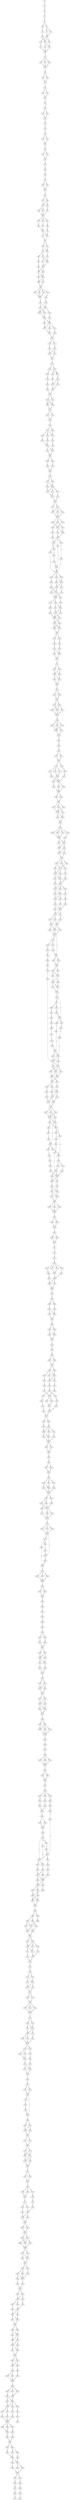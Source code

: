 strict digraph  {
	S0 -> S1 [ label = G ];
	S1 -> S2 [ label = A ];
	S2 -> S3 [ label = T ];
	S3 -> S4 [ label = C ];
	S4 -> S5 [ label = T ];
	S4 -> S6 [ label = C ];
	S5 -> S7 [ label = G ];
	S5 -> S8 [ label = A ];
	S6 -> S9 [ label = C ];
	S7 -> S10 [ label = A ];
	S8 -> S10 [ label = A ];
	S9 -> S11 [ label = C ];
	S10 -> S12 [ label = A ];
	S10 -> S13 [ label = G ];
	S10 -> S14 [ label = C ];
	S11 -> S12 [ label = A ];
	S12 -> S15 [ label = C ];
	S12 -> S16 [ label = A ];
	S13 -> S15 [ label = C ];
	S14 -> S17 [ label = T ];
	S15 -> S18 [ label = G ];
	S16 -> S18 [ label = G ];
	S17 -> S18 [ label = G ];
	S18 -> S19 [ label = G ];
	S19 -> S20 [ label = T ];
	S19 -> S21 [ label = C ];
	S19 -> S22 [ label = A ];
	S20 -> S23 [ label = G ];
	S21 -> S23 [ label = G ];
	S22 -> S23 [ label = G ];
	S23 -> S24 [ label = A ];
	S24 -> S25 [ label = A ];
	S24 -> S26 [ label = G ];
	S25 -> S27 [ label = T ];
	S26 -> S27 [ label = T ];
	S27 -> S28 [ label = T ];
	S28 -> S29 [ label = C ];
	S28 -> S30 [ label = T ];
	S29 -> S31 [ label = T ];
	S30 -> S31 [ label = T ];
	S31 -> S32 [ label = G ];
	S32 -> S33 [ label = G ];
	S33 -> S34 [ label = C ];
	S33 -> S35 [ label = T ];
	S34 -> S36 [ label = T ];
	S35 -> S36 [ label = T ];
	S36 -> S37 [ label = G ];
	S37 -> S38 [ label = G ];
	S38 -> S39 [ label = G ];
	S39 -> S40 [ label = T ];
	S39 -> S41 [ label = C ];
	S40 -> S42 [ label = C ];
	S41 -> S42 [ label = C ];
	S42 -> S43 [ label = T ];
	S43 -> S44 [ label = G ];
	S43 -> S45 [ label = A ];
	S44 -> S46 [ label = G ];
	S45 -> S46 [ label = G ];
	S46 -> S47 [ label = A ];
	S47 -> S48 [ label = G ];
	S48 -> S49 [ label = A ];
	S49 -> S50 [ label = A ];
	S50 -> S51 [ label = G ];
	S50 -> S52 [ label = A ];
	S51 -> S53 [ label = A ];
	S52 -> S53 [ label = A ];
	S53 -> S54 [ label = T ];
	S54 -> S55 [ label = C ];
	S54 -> S56 [ label = G ];
	S55 -> S57 [ label = C ];
	S56 -> S58 [ label = G ];
	S56 -> S57 [ label = C ];
	S57 -> S59 [ label = A ];
	S57 -> S60 [ label = G ];
	S58 -> S61 [ label = T ];
	S59 -> S62 [ label = C ];
	S60 -> S62 [ label = C ];
	S61 -> S62 [ label = C ];
	S62 -> S63 [ label = T ];
	S62 -> S64 [ label = A ];
	S62 -> S65 [ label = C ];
	S63 -> S66 [ label = C ];
	S64 -> S67 [ label = G ];
	S65 -> S68 [ label = T ];
	S66 -> S69 [ label = C ];
	S67 -> S69 [ label = C ];
	S68 -> S70 [ label = G ];
	S69 -> S71 [ label = A ];
	S69 -> S72 [ label = G ];
	S70 -> S71 [ label = A ];
	S71 -> S73 [ label = T ];
	S72 -> S73 [ label = T ];
	S73 -> S74 [ label = C ];
	S73 -> S75 [ label = T ];
	S74 -> S76 [ label = A ];
	S74 -> S77 [ label = T ];
	S75 -> S76 [ label = A ];
	S76 -> S78 [ label = G ];
	S77 -> S79 [ label = C ];
	S77 -> S80 [ label = T ];
	S78 -> S81 [ label = T ];
	S78 -> S82 [ label = C ];
	S79 -> S82 [ label = C ];
	S80 -> S83 [ label = G ];
	S81 -> S84 [ label = A ];
	S82 -> S84 [ label = A ];
	S83 -> S85 [ label = G ];
	S84 -> S86 [ label = A ];
	S84 -> S87 [ label = G ];
	S85 -> S87 [ label = G ];
	S86 -> S88 [ label = A ];
	S87 -> S88 [ label = A ];
	S87 -> S89 [ label = C ];
	S88 -> S90 [ label = G ];
	S88 -> S91 [ label = C ];
	S89 -> S90 [ label = G ];
	S90 -> S92 [ label = A ];
	S91 -> S92 [ label = A ];
	S92 -> S93 [ label = T ];
	S92 -> S94 [ label = A ];
	S92 -> S95 [ label = G ];
	S92 -> S96 [ label = C ];
	S93 -> S97 [ label = G ];
	S94 -> S97 [ label = G ];
	S95 -> S97 [ label = G ];
	S96 -> S98 [ label = C ];
	S97 -> S99 [ label = G ];
	S98 -> S100 [ label = A ];
	S99 -> S101 [ label = C ];
	S99 -> S102 [ label = T ];
	S100 -> S102 [ label = T ];
	S101 -> S103 [ label = G ];
	S101 -> S104 [ label = A ];
	S102 -> S105 [ label = C ];
	S102 -> S103 [ label = G ];
	S103 -> S106 [ label = G ];
	S104 -> S106 [ label = G ];
	S105 -> S107 [ label = C ];
	S106 -> S108 [ label = C ];
	S106 -> S109 [ label = A ];
	S107 -> S108 [ label = C ];
	S108 -> S110 [ label = C ];
	S108 -> S111 [ label = T ];
	S108 -> S112 [ label = A ];
	S109 -> S111 [ label = T ];
	S110 -> S113 [ label = A ];
	S111 -> S113 [ label = A ];
	S112 -> S114 [ label = G ];
	S113 -> S115 [ label = C ];
	S114 -> S115 [ label = C ];
	S115 -> S116 [ label = A ];
	S115 -> S117 [ label = C ];
	S116 -> S118 [ label = T ];
	S117 -> S119 [ label = A ];
	S118 -> S120 [ label = C ];
	S119 -> S121 [ label = G ];
	S119 -> S120 [ label = C ];
	S120 -> S122 [ label = C ];
	S121 -> S122 [ label = C ];
	S122 -> S123 [ label = T ];
	S123 -> S124 [ label = C ];
	S123 -> S125 [ label = G ];
	S124 -> S126 [ label = A ];
	S124 -> S127 [ label = C ];
	S125 -> S127 [ label = C ];
	S125 -> S128 [ label = G ];
	S126 -> S129 [ label = A ];
	S127 -> S130 [ label = G ];
	S128 -> S131 [ label = C ];
	S129 -> S132 [ label = C ];
	S130 -> S133 [ label = G ];
	S130 -> S134 [ label = T ];
	S131 -> S134 [ label = T ];
	S132 -> S135 [ label = A ];
	S133 -> S136 [ label = G ];
	S134 -> S136 [ label = G ];
	S135 -> S137 [ label = T ];
	S136 -> S137 [ label = T ];
	S137 -> S138 [ label = C ];
	S137 -> S139 [ label = G ];
	S138 -> S140 [ label = C ];
	S138 -> S141 [ label = G ];
	S139 -> S141 [ label = G ];
	S139 -> S140 [ label = C ];
	S140 -> S142 [ label = A ];
	S141 -> S142 [ label = A ];
	S142 -> S143 [ label = G ];
	S142 -> S144 [ label = T ];
	S143 -> S145 [ label = C ];
	S144 -> S145 [ label = C ];
	S145 -> S146 [ label = T ];
	S146 -> S147 [ label = C ];
	S146 -> S148 [ label = G ];
	S147 -> S149 [ label = T ];
	S147 -> S150 [ label = A ];
	S147 -> S151 [ label = C ];
	S148 -> S151 [ label = C ];
	S149 -> S152 [ label = C ];
	S150 -> S153 [ label = G ];
	S151 -> S154 [ label = A ];
	S152 -> S155 [ label = C ];
	S153 -> S155 [ label = C ];
	S154 -> S156 [ label = G ];
	S155 -> S157 [ label = G ];
	S155 -> S158 [ label = A ];
	S156 -> S157 [ label = G ];
	S157 -> S159 [ label = A ];
	S158 -> S159 [ label = A ];
	S159 -> S160 [ label = C ];
	S159 -> S161 [ label = T ];
	S160 -> S162 [ label = T ];
	S161 -> S163 [ label = G ];
	S162 -> S164 [ label = G ];
	S163 -> S164 [ label = G ];
	S164 -> S165 [ label = G ];
	S165 -> S166 [ label = A ];
	S165 -> S167 [ label = G ];
	S166 -> S168 [ label = A ];
	S167 -> S169 [ label = C ];
	S167 -> S168 [ label = A ];
	S168 -> S170 [ label = C ];
	S168 -> S171 [ label = G ];
	S168 -> S172 [ label = A ];
	S169 -> S172 [ label = A ];
	S170 -> S173 [ label = G ];
	S171 -> S174 [ label = A ];
	S172 -> S173 [ label = G ];
	S173 -> S175 [ label = G ];
	S174 -> S175 [ label = G ];
	S175 -> S176 [ label = C ];
	S175 -> S177 [ label = A ];
	S176 -> S178 [ label = G ];
	S176 -> S179 [ label = C ];
	S176 -> S180 [ label = A ];
	S177 -> S179 [ label = C ];
	S178 -> S181 [ label = A ];
	S179 -> S181 [ label = A ];
	S180 -> S181 [ label = A ];
	S181 -> S182 [ label = C ];
	S181 -> S183 [ label = G ];
	S181 -> S184 [ label = T ];
	S182 -> S185 [ label = G ];
	S183 -> S186 [ label = C ];
	S183 -> S187 [ label = T ];
	S184 -> S185 [ label = G ];
	S185 -> S188 [ label = T ];
	S185 -> S189 [ label = C ];
	S186 -> S190 [ label = A ];
	S187 -> S189 [ label = C ];
	S188 -> S191 [ label = C ];
	S189 -> S191 [ label = C ];
	S190 -> S192 [ label = G ];
	S191 -> S193 [ label = G ];
	S191 -> S194 [ label = C ];
	S191 -> S195 [ label = A ];
	S192 -> S194 [ label = C ];
	S193 -> S196 [ label = C ];
	S194 -> S197 [ label = T ];
	S194 -> S198 [ label = G ];
	S195 -> S199 [ label = A ];
	S196 -> S200 [ label = G ];
	S197 -> S201 [ label = C ];
	S198 -> S200 [ label = G ];
	S199 -> S200 [ label = G ];
	S200 -> S202 [ label = A ];
	S200 -> S203 [ label = G ];
	S200 -> S204 [ label = T ];
	S201 -> S205 [ label = C ];
	S202 -> S206 [ label = G ];
	S203 -> S207 [ label = T ];
	S204 -> S207 [ label = T ];
	S204 -> S208 [ label = C ];
	S205 -> S196 [ label = C ];
	S206 -> S209 [ label = C ];
	S207 -> S210 [ label = G ];
	S207 -> S211 [ label = T ];
	S208 -> S210 [ label = G ];
	S209 -> S212 [ label = G ];
	S210 -> S212 [ label = G ];
	S210 -> S213 [ label = T ];
	S211 -> S214 [ label = A ];
	S212 -> S215 [ label = T ];
	S212 -> S216 [ label = C ];
	S213 -> S215 [ label = T ];
	S214 -> S215 [ label = T ];
	S215 -> S217 [ label = G ];
	S215 -> S218 [ label = T ];
	S216 -> S219 [ label = C ];
	S217 -> S220 [ label = A ];
	S218 -> S221 [ label = G ];
	S218 -> S222 [ label = C ];
	S219 -> S222 [ label = C ];
	S220 -> S223 [ label = C ];
	S221 -> S224 [ label = A ];
	S222 -> S225 [ label = G ];
	S222 -> S224 [ label = A ];
	S223 -> S226 [ label = G ];
	S224 -> S227 [ label = A ];
	S224 -> S226 [ label = G ];
	S225 -> S226 [ label = G ];
	S226 -> S228 [ label = C ];
	S226 -> S229 [ label = T ];
	S227 -> S228 [ label = C ];
	S228 -> S230 [ label = T ];
	S228 -> S231 [ label = A ];
	S229 -> S231 [ label = A ];
	S229 -> S230 [ label = T ];
	S230 -> S232 [ label = C ];
	S231 -> S232 [ label = C ];
	S232 -> S233 [ label = C ];
	S232 -> S234 [ label = G ];
	S233 -> S235 [ label = C ];
	S234 -> S236 [ label = G ];
	S235 -> S237 [ label = C ];
	S236 -> S238 [ label = G ];
	S237 -> S239 [ label = T ];
	S237 -> S240 [ label = A ];
	S238 -> S239 [ label = T ];
	S239 -> S241 [ label = T ];
	S240 -> S241 [ label = T ];
	S241 -> S242 [ label = C ];
	S242 -> S243 [ label = A ];
	S242 -> S244 [ label = C ];
	S243 -> S245 [ label = G ];
	S244 -> S246 [ label = A ];
	S244 -> S245 [ label = G ];
	S245 -> S247 [ label = C ];
	S245 -> S248 [ label = T ];
	S246 -> S247 [ label = C ];
	S247 -> S249 [ label = C ];
	S248 -> S249 [ label = C ];
	S249 -> S250 [ label = T ];
	S250 -> S251 [ label = G ];
	S250 -> S252 [ label = T ];
	S251 -> S253 [ label = G ];
	S252 -> S253 [ label = G ];
	S253 -> S254 [ label = G ];
	S253 -> S255 [ label = A ];
	S254 -> S256 [ label = C ];
	S254 -> S257 [ label = G ];
	S254 -> S258 [ label = T ];
	S255 -> S256 [ label = C ];
	S256 -> S259 [ label = G ];
	S257 -> S259 [ label = G ];
	S258 -> S259 [ label = G ];
	S259 -> S260 [ label = G ];
	S260 -> S261 [ label = A ];
	S260 -> S262 [ label = G ];
	S260 -> S263 [ label = T ];
	S261 -> S264 [ label = G ];
	S262 -> S264 [ label = G ];
	S262 -> S265 [ label = C ];
	S263 -> S264 [ label = G ];
	S264 -> S266 [ label = A ];
	S265 -> S266 [ label = A ];
	S266 -> S267 [ label = G ];
	S267 -> S268 [ label = G ];
	S268 -> S269 [ label = A ];
	S269 -> S270 [ label = A ];
	S269 -> S271 [ label = C ];
	S270 -> S272 [ label = A ];
	S271 -> S272 [ label = A ];
	S272 -> S273 [ label = C ];
	S272 -> S274 [ label = A ];
	S273 -> S275 [ label = C ];
	S273 -> S276 [ label = T ];
	S273 -> S277 [ label = A ];
	S274 -> S278 [ label = G ];
	S275 -> S279 [ label = C ];
	S276 -> S280 [ label = G ];
	S277 -> S280 [ label = G ];
	S278 -> S281 [ label = A ];
	S279 -> S282 [ label = A ];
	S280 -> S282 [ label = A ];
	S280 -> S283 [ label = C ];
	S281 -> S282 [ label = A ];
	S282 -> S284 [ label = G ];
	S282 -> S285 [ label = T ];
	S283 -> S286 [ label = C ];
	S284 -> S287 [ label = T ];
	S285 -> S287 [ label = T ];
	S286 -> S287 [ label = T ];
	S287 -> S288 [ label = T ];
	S287 -> S289 [ label = A ];
	S288 -> S290 [ label = C ];
	S289 -> S290 [ label = C ];
	S290 -> S291 [ label = T ];
	S290 -> S292 [ label = G ];
	S290 -> S293 [ label = A ];
	S291 -> S294 [ label = C ];
	S292 -> S294 [ label = C ];
	S293 -> S294 [ label = C ];
	S293 -> S295 [ label = G ];
	S294 -> S296 [ label = G ];
	S294 -> S297 [ label = C ];
	S295 -> S297 [ label = C ];
	S296 -> S298 [ label = C ];
	S297 -> S298 [ label = C ];
	S298 -> S299 [ label = T ];
	S299 -> S300 [ label = T ];
	S299 -> S301 [ label = C ];
	S299 -> S302 [ label = A ];
	S299 -> S303 [ label = G ];
	S300 -> S304 [ label = C ];
	S301 -> S304 [ label = C ];
	S302 -> S305 [ label = T ];
	S303 -> S304 [ label = C ];
	S304 -> S306 [ label = A ];
	S304 -> S307 [ label = G ];
	S305 -> S306 [ label = A ];
	S306 -> S308 [ label = G ];
	S306 -> S309 [ label = C ];
	S307 -> S309 [ label = C ];
	S308 -> S310 [ label = G ];
	S308 -> S311 [ label = C ];
	S309 -> S311 [ label = C ];
	S310 -> S312 [ label = T ];
	S311 -> S312 [ label = T ];
	S312 -> S313 [ label = C ];
	S312 -> S314 [ label = G ];
	S312 -> S315 [ label = A ];
	S313 -> S316 [ label = C ];
	S313 -> S317 [ label = A ];
	S314 -> S318 [ label = G ];
	S315 -> S317 [ label = A ];
	S316 -> S319 [ label = G ];
	S317 -> S319 [ label = G ];
	S317 -> S320 [ label = C ];
	S318 -> S321 [ label = A ];
	S319 -> S322 [ label = C ];
	S319 -> S323 [ label = A ];
	S320 -> S323 [ label = A ];
	S321 -> S324 [ label = G ];
	S322 -> S325 [ label = A ];
	S323 -> S326 [ label = G ];
	S324 -> S326 [ label = G ];
	S325 -> S327 [ label = A ];
	S326 -> S327 [ label = A ];
	S326 -> S328 [ label = G ];
	S326 -> S329 [ label = C ];
	S327 -> S330 [ label = G ];
	S327 -> S331 [ label = C ];
	S328 -> S331 [ label = C ];
	S329 -> S332 [ label = A ];
	S330 -> S333 [ label = G ];
	S331 -> S333 [ label = G ];
	S331 -> S334 [ label = A ];
	S332 -> S335 [ label = C ];
	S333 -> S336 [ label = A ];
	S334 -> S337 [ label = G ];
	S335 -> S338 [ label = C ];
	S336 -> S339 [ label = C ];
	S336 -> S340 [ label = G ];
	S337 -> S339 [ label = C ];
	S338 -> S339 [ label = C ];
	S339 -> S341 [ label = G ];
	S339 -> S342 [ label = A ];
	S340 -> S342 [ label = A ];
	S341 -> S343 [ label = G ];
	S342 -> S344 [ label = C ];
	S342 -> S345 [ label = T ];
	S343 -> S346 [ label = G ];
	S344 -> S347 [ label = C ];
	S345 -> S347 [ label = C ];
	S345 -> S346 [ label = G ];
	S346 -> S348 [ label = C ];
	S346 -> S349 [ label = G ];
	S347 -> S349 [ label = G ];
	S347 -> S350 [ label = T ];
	S348 -> S351 [ label = C ];
	S349 -> S351 [ label = C ];
	S350 -> S351 [ label = C ];
	S351 -> S352 [ label = C ];
	S351 -> S353 [ label = C ];
	S352 -> S354 [ label = C ];
	S352 -> S355 [ label = T ];
	S353 -> S356 [ label = A ];
	S353 -> S357 [ label = G ];
	S354 -> S358 [ label = T ];
	S355 -> S359 [ label = C ];
	S356 -> S360 [ label = G ];
	S357 -> S360 [ label = G ];
	S358 -> S353 [ label = C ];
	S359 -> S361 [ label = C ];
	S360 -> S362 [ label = C ];
	S360 -> S363 [ label = A ];
	S361 -> S364 [ label = C ];
	S362 -> S365 [ label = A ];
	S362 -> S366 [ label = G ];
	S363 -> S365 [ label = A ];
	S364 -> S367 [ label = C ];
	S365 -> S368 [ label = C ];
	S365 -> S369 [ label = A ];
	S366 -> S369 [ label = A ];
	S367 -> S370 [ label = T ];
	S368 -> S371 [ label = G ];
	S369 -> S372 [ label = C ];
	S369 -> S371 [ label = G ];
	S370 -> S373 [ label = C ];
	S371 -> S374 [ label = C ];
	S372 -> S374 [ label = C ];
	S373 -> S375 [ label = C ];
	S374 -> S376 [ label = T ];
	S375 -> S377 [ label = C ];
	S375 -> S378 [ label = T ];
	S376 -> S379 [ label = G ];
	S376 -> S380 [ label = G ];
	S377 -> S381 [ label = C ];
	S377 -> S382 [ label = G ];
	S377 -> S383 [ label = A ];
	S378 -> S382 [ label = G ];
	S379 -> S384 [ label = G ];
	S379 -> S385 [ label = G ];
	S380 -> S386 [ label = C ];
	S380 -> S387 [ label = G ];
	S381 -> S388 [ label = T ];
	S382 -> S389 [ label = C ];
	S382 -> S388 [ label = T ];
	S383 -> S389 [ label = C ];
	S384 -> S390 [ label = A ];
	S385 -> S391 [ label = G ];
	S386 -> S392 [ label = G ];
	S387 -> S393 [ label = A ];
	S388 -> S394 [ label = G ];
	S389 -> S395 [ label = C ];
	S389 -> S394 [ label = G ];
	S390 -> S380 [ label = G ];
	S391 -> S396 [ label = T ];
	S392 -> S397 [ label = C ];
	S393 -> S398 [ label = A ];
	S394 -> S399 [ label = G ];
	S394 -> S400 [ label = T ];
	S395 -> S401 [ label = A ];
	S396 -> S402 [ label = G ];
	S397 -> S403 [ label = T ];
	S397 -> S404 [ label = A ];
	S398 -> S404 [ label = A ];
	S399 -> S405 [ label = G ];
	S400 -> S406 [ label = T ];
	S400 -> S407 [ label = C ];
	S401 -> S407 [ label = C ];
	S402 -> S408 [ label = C ];
	S403 -> S375 [ label = C ];
	S404 -> S409 [ label = G ];
	S404 -> S375 [ label = C ];
	S405 -> S410 [ label = G ];
	S406 -> S411 [ label = C ];
	S407 -> S411 [ label = C ];
	S407 -> S412 [ label = A ];
	S408 -> S413 [ label = C ];
	S409 -> S377 [ label = C ];
	S410 -> S414 [ label = G ];
	S411 -> S414 [ label = G ];
	S411 -> S415 [ label = C ];
	S412 -> S415 [ label = C ];
	S413 -> S416 [ label = A ];
	S414 -> S417 [ label = C ];
	S415 -> S417 [ label = C ];
	S416 -> S418 [ label = C ];
	S417 -> S419 [ label = C ];
	S417 -> S420 [ label = G ];
	S417 -> S421 [ label = T ];
	S418 -> S397 [ label = C ];
	S419 -> S422 [ label = G ];
	S419 -> S423 [ label = A ];
	S420 -> S422 [ label = G ];
	S421 -> S422 [ label = G ];
	S422 -> S424 [ label = A ];
	S422 -> S425 [ label = G ];
	S423 -> S425 [ label = G ];
	S424 -> S426 [ label = C ];
	S424 -> S427 [ label = T ];
	S425 -> S428 [ label = C ];
	S425 -> S427 [ label = T ];
	S426 -> S429 [ label = G ];
	S427 -> S430 [ label = T ];
	S427 -> S431 [ label = A ];
	S428 -> S432 [ label = C ];
	S428 -> S433 [ label = G ];
	S429 -> S434 [ label = C ];
	S430 -> S435 [ label = C ];
	S431 -> S436 [ label = G ];
	S432 -> S437 [ label = A ];
	S433 -> S436 [ label = G ];
	S434 -> S428 [ label = C ];
	S435 -> S438 [ label = G ];
	S436 -> S439 [ label = C ];
	S437 -> S440 [ label = T ];
	S438 -> S441 [ label = A ];
	S439 -> S442 [ label = T ];
	S439 -> S443 [ label = C ];
	S440 -> S444 [ label = G ];
	S441 -> S445 [ label = T ];
	S442 -> S446 [ label = C ];
	S443 -> S445 [ label = T ];
	S444 -> S447 [ label = G ];
	S445 -> S448 [ label = G ];
	S445 -> S449 [ label = C ];
	S446 -> S449 [ label = C ];
	S447 -> S449 [ label = C ];
	S448 -> S450 [ label = G ];
	S449 -> S450 [ label = G ];
	S449 -> S451 [ label = T ];
	S450 -> S452 [ label = G ];
	S451 -> S453 [ label = C ];
	S452 -> S454 [ label = C ];
	S452 -> S455 [ label = A ];
	S453 -> S454 [ label = C ];
	S454 -> S456 [ label = C ];
	S455 -> S457 [ label = A ];
	S455 -> S456 [ label = C ];
	S456 -> S458 [ label = T ];
	S457 -> S458 [ label = T ];
	S458 -> S459 [ label = G ];
	S458 -> S460 [ label = C ];
	S458 -> S461 [ label = T ];
	S459 -> S462 [ label = C ];
	S460 -> S462 [ label = C ];
	S461 -> S462 [ label = C ];
	S462 -> S463 [ label = C ];
	S463 -> S464 [ label = C ];
	S463 -> S465 [ label = T ];
	S464 -> S466 [ label = T ];
	S465 -> S466 [ label = T ];
	S466 -> S467 [ label = T ];
	S467 -> S468 [ label = T ];
	S467 -> S469 [ label = C ];
	S468 -> S470 [ label = T ];
	S469 -> S470 [ label = T ];
	S470 -> S471 [ label = C ];
	S471 -> S472 [ label = C ];
	S472 -> S473 [ label = A ];
	S473 -> S474 [ label = C ];
	S474 -> S475 [ label = C ];
	S474 -> S476 [ label = G ];
	S474 -> S477 [ label = A ];
	S474 -> S478 [ label = T ];
	S475 -> S479 [ label = C ];
	S476 -> S480 [ label = G ];
	S477 -> S479 [ label = C ];
	S478 -> S481 [ label = T ];
	S479 -> S482 [ label = G ];
	S480 -> S483 [ label = C ];
	S481 -> S482 [ label = G ];
	S482 -> S484 [ label = C ];
	S482 -> S485 [ label = G ];
	S483 -> S485 [ label = G ];
	S484 -> S486 [ label = G ];
	S485 -> S486 [ label = G ];
	S486 -> S487 [ label = A ];
	S487 -> S488 [ label = C ];
	S488 -> S489 [ label = C ];
	S488 -> S490 [ label = A ];
	S489 -> S491 [ label = A ];
	S490 -> S492 [ label = G ];
	S491 -> S493 [ label = G ];
	S491 -> S494 [ label = A ];
	S492 -> S494 [ label = A ];
	S493 -> S495 [ label = G ];
	S494 -> S495 [ label = G ];
	S495 -> S496 [ label = A ];
	S496 -> S497 [ label = C ];
	S496 -> S498 [ label = T ];
	S497 -> S499 [ label = A ];
	S497 -> S500 [ label = C ];
	S498 -> S500 [ label = C ];
	S499 -> S501 [ label = A ];
	S500 -> S501 [ label = A ];
	S501 -> S502 [ label = C ];
	S502 -> S503 [ label = G ];
	S503 -> S504 [ label = A ];
	S504 -> S505 [ label = C ];
	S504 -> S506 [ label = T ];
	S505 -> S507 [ label = C ];
	S506 -> S507 [ label = C ];
	S507 -> S508 [ label = G ];
	S507 -> S509 [ label = T ];
	S508 -> S510 [ label = G ];
	S509 -> S510 [ label = G ];
	S509 -> S511 [ label = T ];
	S509 -> S512 [ label = C ];
	S510 -> S513 [ label = A ];
	S510 -> S514 [ label = G ];
	S511 -> S513 [ label = A ];
	S512 -> S515 [ label = C ];
	S513 -> S516 [ label = A ];
	S514 -> S517 [ label = C ];
	S515 -> S518 [ label = G ];
	S516 -> S519 [ label = A ];
	S517 -> S520 [ label = C ];
	S518 -> S521 [ label = T ];
	S519 -> S522 [ label = A ];
	S519 -> S523 [ label = T ];
	S520 -> S524 [ label = G ];
	S521 -> S524 [ label = G ];
	S522 -> S525 [ label = A ];
	S523 -> S526 [ label = C ];
	S524 -> S527 [ label = T ];
	S524 -> S528 [ label = G ];
	S525 -> S529 [ label = C ];
	S526 -> S530 [ label = A ];
	S527 -> S531 [ label = G ];
	S528 -> S531 [ label = G ];
	S529 -> S532 [ label = G ];
	S530 -> S533 [ label = A ];
	S531 -> S532 [ label = G ];
	S532 -> S534 [ label = A ];
	S533 -> S534 [ label = A ];
	S534 -> S535 [ label = C ];
	S534 -> S536 [ label = T ];
	S535 -> S537 [ label = A ];
	S536 -> S538 [ label = G ];
	S537 -> S539 [ label = C ];
	S537 -> S540 [ label = T ];
	S537 -> S541 [ label = A ];
	S538 -> S540 [ label = T ];
	S539 -> S542 [ label = C ];
	S540 -> S542 [ label = C ];
	S540 -> S543 [ label = A ];
	S541 -> S544 [ label = G ];
	S542 -> S545 [ label = A ];
	S543 -> S545 [ label = A ];
	S544 -> S545 [ label = A ];
	S545 -> S546 [ label = G ];
	S545 -> S547 [ label = A ];
	S546 -> S548 [ label = C ];
	S547 -> S548 [ label = C ];
	S548 -> S549 [ label = T ];
	S549 -> S550 [ label = G ];
	S550 -> S551 [ label = C ];
	S550 -> S552 [ label = T ];
	S551 -> S553 [ label = G ];
	S552 -> S553 [ label = G ];
	S553 -> S554 [ label = C ];
	S554 -> S555 [ label = C ];
	S554 -> S556 [ label = G ];
	S554 -> S557 [ label = A ];
	S555 -> S558 [ label = A ];
	S555 -> S559 [ label = C ];
	S556 -> S560 [ label = G ];
	S557 -> S558 [ label = A ];
	S558 -> S561 [ label = A ];
	S559 -> S561 [ label = A ];
	S560 -> S561 [ label = A ];
	S561 -> S562 [ label = G ];
	S561 -> S563 [ label = C ];
	S562 -> S564 [ label = C ];
	S562 -> S565 [ label = A ];
	S563 -> S566 [ label = T ];
	S564 -> S567 [ label = A ];
	S564 -> S568 [ label = T ];
	S565 -> S567 [ label = A ];
	S566 -> S567 [ label = A ];
	S567 -> S569 [ label = C ];
	S567 -> S570 [ label = T ];
	S568 -> S571 [ label = G ];
	S569 -> S572 [ label = C ];
	S570 -> S572 [ label = C ];
	S571 -> S572 [ label = C ];
	S572 -> S573 [ label = T ];
	S573 -> S574 [ label = C ];
	S573 -> S575 [ label = T ];
	S573 -> S576 [ label = G ];
	S574 -> S577 [ label = T ];
	S575 -> S577 [ label = T ];
	S576 -> S577 [ label = T ];
	S577 -> S578 [ label = C ];
	S577 -> S579 [ label = C ];
	S578 -> S580 [ label = C ];
	S578 -> S581 [ label = T ];
	S579 -> S582 [ label = A ];
	S580 -> S583 [ label = G ];
	S581 -> S584 [ label = G ];
	S582 -> S584 [ label = G ];
	S583 -> S579 [ label = C ];
	S584 -> S585 [ label = G ];
	S585 -> S586 [ label = T ];
	S585 -> S587 [ label = C ];
	S585 -> S588 [ label = A ];
	S586 -> S589 [ label = G ];
	S587 -> S589 [ label = G ];
	S588 -> S589 [ label = G ];
	S589 -> S590 [ label = G ];
	S590 -> S591 [ label = C ];
	S590 -> S592 [ label = T ];
	S591 -> S593 [ label = T ];
	S592 -> S593 [ label = T ];
	S593 -> S594 [ label = G ];
	S594 -> S595 [ label = G ];
	S595 -> S596 [ label = T ];
	S596 -> S597 [ label = G ];
	S597 -> S598 [ label = G ];
	S598 -> S599 [ label = T ];
	S599 -> S600 [ label = T ];
	S600 -> S601 [ label = C ];
	S600 -> S602 [ label = T ];
	S601 -> S603 [ label = A ];
	S602 -> S604 [ label = G ];
	S603 -> S605 [ label = G ];
	S604 -> S605 [ label = G ];
	S605 -> S606 [ label = C ];
	S605 -> S607 [ label = T ];
	S606 -> S608 [ label = A ];
	S607 -> S609 [ label = T ];
	S607 -> S608 [ label = A ];
	S608 -> S610 [ label = G ];
	S608 -> S611 [ label = C ];
	S609 -> S611 [ label = C ];
	S610 -> S612 [ label = C ];
	S611 -> S613 [ label = T ];
	S612 -> S614 [ label = T ];
	S613 -> S614 [ label = T ];
	S614 -> S615 [ label = G ];
	S615 -> S616 [ label = T ];
	S615 -> S617 [ label = C ];
	S616 -> S618 [ label = G ];
	S617 -> S618 [ label = G ];
	S617 -> S619 [ label = A ];
	S618 -> S620 [ label = G ];
	S619 -> S620 [ label = G ];
	S620 -> S621 [ label = T ];
	S620 -> S622 [ label = C ];
	S621 -> S623 [ label = C ];
	S622 -> S624 [ label = G ];
	S622 -> S623 [ label = C ];
	S623 -> S625 [ label = A ];
	S623 -> S626 [ label = C ];
	S624 -> S625 [ label = A ];
	S625 -> S627 [ label = C ];
	S626 -> S627 [ label = C ];
	S627 -> S628 [ label = T ];
	S628 -> S629 [ label = C ];
	S628 -> S630 [ label = G ];
	S629 -> S631 [ label = C ];
	S629 -> S632 [ label = T ];
	S629 -> S633 [ label = G ];
	S630 -> S633 [ label = G ];
	S631 -> S634 [ label = A ];
	S632 -> S634 [ label = A ];
	S633 -> S634 [ label = A ];
	S634 -> S635 [ label = A ];
	S635 -> S636 [ label = C ];
	S636 -> S637 [ label = C ];
	S637 -> S638 [ label = T ];
	S638 -> S639 [ label = G ];
	S638 -> S640 [ label = C ];
	S638 -> S641 [ label = T ];
	S639 -> S642 [ label = A ];
	S640 -> S642 [ label = A ];
	S641 -> S642 [ label = A ];
	S642 -> S643 [ label = A ];
	S643 -> S644 [ label = C ];
	S643 -> S645 [ label = T ];
	S644 -> S646 [ label = G ];
	S645 -> S646 [ label = G ];
	S646 -> S647 [ label = G ];
	S647 -> S648 [ label = C ];
	S648 -> S649 [ label = A ];
	S648 -> S650 [ label = A ];
	S648 -> S651 [ label = C ];
	S649 -> S652 [ label = G ];
	S650 -> S653 [ label = G ];
	S651 -> S654 [ label = A ];
	S652 -> S655 [ label = A ];
	S653 -> S656 [ label = G ];
	S654 -> S657 [ label = G ];
	S655 -> S658 [ label = T ];
	S656 -> S659 [ label = A ];
	S657 -> S658 [ label = T ];
	S658 -> S660 [ label = A ];
	S659 -> S661 [ label = G ];
	S660 -> S662 [ label = C ];
	S660 -> S663 [ label = T ];
	S661 -> S664 [ label = G ];
	S662 -> S665 [ label = T ];
	S663 -> S665 [ label = T ];
	S664 -> S666 [ label = A ];
	S664 -> S667 [ label = C ];
	S665 -> S668 [ label = T ];
	S666 -> S669 [ label = G ];
	S667 -> S670 [ label = C ];
	S667 -> S671 [ label = A ];
	S668 -> S672 [ label = C ];
	S669 -> S673 [ label = T ];
	S670 -> S674 [ label = G ];
	S671 -> S675 [ label = C ];
	S672 -> S676 [ label = C ];
	S672 -> S677 [ label = G ];
	S672 -> S667 [ label = C ];
	S673 -> S678 [ label = C ];
	S674 -> S679 [ label = A ];
	S675 -> S679 [ label = A ];
	S675 -> S680 [ label = T ];
	S676 -> S681 [ label = A ];
	S677 -> S671 [ label = A ];
	S678 -> S682 [ label = C ];
	S679 -> S683 [ label = G ];
	S679 -> S682 [ label = C ];
	S680 -> S682 [ label = C ];
	S681 -> S664 [ label = G ];
	S682 -> S684 [ label = T ];
	S682 -> S685 [ label = C ];
	S683 -> S685 [ label = C ];
	S684 -> S686 [ label = C ];
	S685 -> S687 [ label = G ];
	S685 -> S688 [ label = A ];
	S686 -> S689 [ label = C ];
	S687 -> S689 [ label = C ];
	S688 -> S690 [ label = T ];
	S689 -> S691 [ label = T ];
	S689 -> S692 [ label = G ];
	S690 -> S692 [ label = G ];
	S690 -> S691 [ label = T ];
	S691 -> S693 [ label = C ];
	S692 -> S693 [ label = C ];
	S693 -> S694 [ label = C ];
	S694 -> S695 [ label = C ];
	S694 -> S696 [ label = T ];
	S695 -> S697 [ label = A ];
	S695 -> S698 [ label = T ];
	S696 -> S699 [ label = C ];
	S697 -> S700 [ label = A ];
	S697 -> S701 [ label = G ];
	S698 -> S702 [ label = C ];
	S699 -> S701 [ label = G ];
	S700 -> S703 [ label = G ];
	S701 -> S704 [ label = C ];
	S701 -> S703 [ label = G ];
	S702 -> S704 [ label = C ];
	S703 -> S705 [ label = C ];
	S704 -> S705 [ label = C ];
	S705 -> S706 [ label = A ];
	S705 -> S707 [ label = G ];
	S706 -> S708 [ label = C ];
	S706 -> S709 [ label = G ];
	S706 -> S710 [ label = T ];
	S707 -> S708 [ label = C ];
	S708 -> S711 [ label = C ];
	S708 -> S712 [ label = G ];
	S709 -> S713 [ label = A ];
	S710 -> S711 [ label = C ];
	S711 -> S714 [ label = G ];
	S712 -> S715 [ label = A ];
	S713 -> S714 [ label = G ];
	S714 -> S716 [ label = G ];
	S715 -> S716 [ label = G ];
	S716 -> S717 [ label = C ];
	S717 -> S718 [ label = A ];
	S718 -> S719 [ label = C ];
	S718 -> S720 [ label = G ];
	S719 -> S721 [ label = C ];
	S719 -> S722 [ label = G ];
	S720 -> S721 [ label = C ];
	S721 -> S723 [ label = A ];
	S721 -> S724 [ label = C ];
	S722 -> S723 [ label = A ];
	S723 -> S725 [ label = G ];
	S724 -> S725 [ label = G ];
	S725 -> S726 [ label = A ];
	S725 -> S727 [ label = C ];
	S726 -> S728 [ label = G ];
	S727 -> S728 [ label = G ];
	S728 -> S729 [ label = G ];
	S728 -> S730 [ label = A ];
	S728 -> S731 [ label = T ];
	S729 -> S732 [ label = A ];
	S730 -> S732 [ label = A ];
	S731 -> S732 [ label = A ];
	S732 -> S733 [ label = A ];
	S733 -> S734 [ label = G ];
	S733 -> S735 [ label = A ];
	S734 -> S736 [ label = C ];
	S734 -> S737 [ label = A ];
	S735 -> S736 [ label = C ];
	S736 -> S738 [ label = A ];
	S736 -> S739 [ label = C ];
	S737 -> S738 [ label = A ];
	S738 -> S740 [ label = G ];
	S738 -> S741 [ label = A ];
	S739 -> S742 [ label = C ];
	S740 -> S743 [ label = G ];
	S741 -> S743 [ label = G ];
	S742 -> S743 [ label = G ];
	S743 -> S744 [ label = G ];
	S743 -> S745 [ label = A ];
	S744 -> S746 [ label = A ];
	S744 -> S747 [ label = C ];
	S745 -> S748 [ label = G ];
	S746 -> S749 [ label = A ];
	S747 -> S749 [ label = A ];
	S748 -> S750 [ label = G ];
	S749 -> S751 [ label = T ];
	S750 -> S752 [ label = C ];
	S751 -> S753 [ label = C ];
	S751 -> S754 [ label = T ];
	S752 -> S753 [ label = C ];
	S753 -> S755 [ label = T ];
	S754 -> S755 [ label = T ];
	S755 -> S756 [ label = T ];
	S756 -> S757 [ label = C ];
	S757 -> S758 [ label = T ];
	S757 -> S759 [ label = C ];
	S758 -> S760 [ label = G ];
	S759 -> S760 [ label = G ];
	S760 -> S761 [ label = G ];
	S760 -> S762 [ label = G ];
	S761 -> S763 [ label = A ];
	S762 -> S764 [ label = A ];
	S763 -> S765 [ label = A ];
	S764 -> S766 [ label = G ];
	S764 -> S767 [ label = C ];
	S765 -> S762 [ label = G ];
	S766 -> S768 [ label = C ];
	S767 -> S769 [ label = G ];
	S767 -> S768 [ label = C ];
	S768 -> S770 [ label = T ];
	S769 -> S770 [ label = T ];
	S770 -> S771 [ label = G ];
	S770 -> S772 [ label = C ];
	S771 -> S773 [ label = G ];
	S772 -> S773 [ label = G ];
	S773 -> S774 [ label = A ];
	S773 -> S775 [ label = C ];
	S774 -> S776 [ label = G ];
	S774 -> S777 [ label = A ];
	S775 -> S777 [ label = A ];
	S775 -> S776 [ label = G ];
	S776 -> S778 [ label = G ];
	S777 -> S778 [ label = G ];
	S777 -> S779 [ label = A ];
	S778 -> S780 [ label = G ];
	S779 -> S780 [ label = G ];
	S780 -> S781 [ label = G ];
	S781 -> S782 [ label = A ];
	S781 -> S783 [ label = C ];
	S782 -> S784 [ label = C ];
	S783 -> S784 [ label = C ];
	S784 -> S785 [ label = G ];
	S785 -> S786 [ label = T ];
	S785 -> S787 [ label = G ];
	S785 -> S788 [ label = C ];
	S786 -> S789 [ label = T ];
	S787 -> S790 [ label = A ];
	S788 -> S789 [ label = T ];
	S789 -> S791 [ label = A ];
	S790 -> S792 [ label = G ];
	S791 -> S793 [ label = C ];
	S791 -> S794 [ label = T ];
	S792 -> S795 [ label = A ];
	S793 -> S796 [ label = T ];
	S794 -> S797 [ label = C ];
	S795 -> S797 [ label = C ];
	S796 -> S798 [ label = A ];
	S797 -> S799 [ label = G ];
	S797 -> S798 [ label = A ];
	S798 -> S800 [ label = C ];
	S799 -> S800 [ label = C ];
	S800 -> S801 [ label = C ];
	S800 -> S802 [ label = T ];
	S801 -> S803 [ label = C ];
	S802 -> S803 [ label = C ];
	S803 -> S804 [ label = G ];
	S803 -> S805 [ label = T ];
	S804 -> S806 [ label = C ];
	S804 -> S807 [ label = G ];
	S804 -> S808 [ label = T ];
	S805 -> S806 [ label = C ];
	S806 -> S809 [ label = T ];
	S807 -> S809 [ label = T ];
	S808 -> S809 [ label = T ];
	S809 -> S810 [ label = G ];
	S809 -> S811 [ label = C ];
	S810 -> S812 [ label = A ];
	S810 -> S813 [ label = C ];
	S811 -> S812 [ label = A ];
	S812 -> S814 [ label = A ];
	S813 -> S814 [ label = A ];
	S814 -> S815 [ label = G ];
	S814 -> S816 [ label = A ];
	S815 -> S817 [ label = A ];
	S815 -> S818 [ label = G ];
	S816 -> S819 [ label = T ];
	S817 -> S820 [ label = A ];
	S817 -> S821 [ label = C ];
	S818 -> S821 [ label = C ];
	S819 -> S821 [ label = C ];
	S820 -> S822 [ label = G ];
	S821 -> S823 [ label = C ];
	S822 -> S824 [ label = A ];
	S823 -> S824 [ label = A ];
	S824 -> S825 [ label = G ];
	S824 -> S826 [ label = C ];
	S825 -> S827 [ label = C ];
	S826 -> S828 [ label = G ];
	S826 -> S827 [ label = C ];
	S827 -> S829 [ label = G ];
	S827 -> S830 [ label = A ];
	S828 -> S831 [ label = C ];
	S829 -> S832 [ label = T ];
	S830 -> S833 [ label = C ];
	S831 -> S832 [ label = T ];
	S832 -> S834 [ label = G ];
	S832 -> S835 [ label = C ];
	S833 -> S835 [ label = C ];
	S834 -> S836 [ label = A ];
	S835 -> S837 [ label = C ];
	S835 -> S836 [ label = A ];
	S836 -> S838 [ label = T ];
	S837 -> S838 [ label = T ];
	S838 -> S839 [ label = G ];
	S838 -> S840 [ label = C ];
	S839 -> S841 [ label = A ];
	S839 -> S842 [ label = C ];
	S840 -> S841 [ label = A ];
	S841 -> S843 [ label = T ];
	S841 -> S844 [ label = A ];
	S842 -> S843 [ label = T ];
	S843 -> S845 [ label = G ];
	S844 -> S845 [ label = G ];
	S844 -> S846 [ label = A ];
	S845 -> S847 [ label = G ];
	S845 -> S848 [ label = A ];
	S846 -> S848 [ label = A ];
	S847 -> S849 [ label = T ];
	S848 -> S849 [ label = T ];
	S849 -> S850 [ label = G ];
	S849 -> S851 [ label = C ];
	S850 -> S852 [ label = G ];
	S851 -> S852 [ label = G ];
	S851 -> S853 [ label = C ];
	S852 -> S854 [ label = C ];
	S853 -> S855 [ label = A ];
	S854 -> S856 [ label = C ];
	S854 -> S857 [ label = A ];
	S855 -> S858 [ label = G ];
	S856 -> S859 [ label = C ];
	S857 -> S859 [ label = C ];
	S858 -> S859 [ label = C ];
	S859 -> S860 [ label = C ];
	S860 -> S861 [ label = G ];
	S860 -> S862 [ label = C ];
	S860 -> S863 [ label = A ];
	S861 -> S864 [ label = G ];
	S862 -> S865 [ label = A ];
	S863 -> S864 [ label = G ];
	S864 -> S866 [ label = C ];
	S865 -> S866 [ label = C ];
	S865 -> S867 [ label = G ];
	S866 -> S868 [ label = T ];
	S866 -> S869 [ label = G ];
	S866 -> S870 [ label = A ];
	S867 -> S870 [ label = A ];
	S868 -> S871 [ label = T ];
	S869 -> S872 [ label = G ];
	S870 -> S873 [ label = C ];
	S870 -> S874 [ label = A ];
	S871 -> S875 [ label = C ];
	S872 -> S876 [ label = G ];
	S873 -> S877 [ label = A ];
	S874 -> S878 [ label = T ];
	S875 -> S879 [ label = A ];
	S876 -> S880 [ label = G ];
	S877 -> S880 [ label = G ];
	S878 -> S880 [ label = G ];
	S880 -> S882 [ label = A ];
	S880 -> S883 [ label = C ];
	S880 -> S884 [ label = G ];
	S882 -> S885 [ label = C ];
	S883 -> S885 [ label = C ];
	S884 -> S886 [ label = A ];
	S885 -> S887 [ label = G ];
	S886 -> S888 [ label = T ];
	S887 -> S889 [ label = G ];
	S888 -> S889 [ label = G ];
	S889 -> S890 [ label = G ];
	S889 -> S891 [ label = A ];
	S890 -> S892 [ label = C ];
	S891 -> S893 [ label = G ];
	S891 -> S894 [ label = A ];
	S892 -> S895 [ label = G ];
	S893 -> S896 [ label = C ];
	S894 -> S895 [ label = G ];
	S895 -> S897 [ label = T ];
	S895 -> S898 [ label = C ];
	S896 -> S897 [ label = T ];
	S897 -> S899 [ label = C ];
	S897 -> S900 [ label = G ];
	S898 -> S901 [ label = A ];
	S900 -> S902 [ label = G ];
	S901 -> S902 [ label = G ];
	S902 -> S903 [ label = A ];
	S902 -> S904 [ label = C ];
	S903 -> S905 [ label = A ];
	S904 -> S906 [ label = C ];
	S905 -> S907 [ label = G ];
	S906 -> S908 [ label = T ];
	S907 -> S909 [ label = T ];
	S908 -> S910 [ label = C ];
	S909 -> S911 [ label = A ];
	S910 -> S912 [ label = T ];
}
